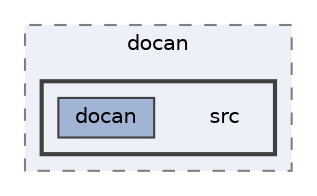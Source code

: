 digraph "src"
{
 // LATEX_PDF_SIZE
  bgcolor="transparent";
  edge [fontname=Helvetica,fontsize=10,labelfontname=Helvetica,labelfontsize=10];
  node [fontname=Helvetica,fontsize=10,shape=box,height=0.2,width=0.4];
  compound=true
  subgraph clusterdir_322d025bd143f9600b8d15d29484cc28 {
    graph [ bgcolor="#edf0f7", pencolor="grey50", label="docan", fontname=Helvetica,fontsize=10 style="filled,dashed", URL="dir_322d025bd143f9600b8d15d29484cc28.html",tooltip=""]
  subgraph clusterdir_f48ec84d69ecdbf2ff0abaed592c0c86 {
    graph [ bgcolor="#edf0f7", pencolor="grey25", label="", fontname=Helvetica,fontsize=10 style="filled,bold", URL="dir_f48ec84d69ecdbf2ff0abaed592c0c86.html",tooltip=""]
    dir_f48ec84d69ecdbf2ff0abaed592c0c86 [shape=plaintext, label="src"];
  dir_d79f023ed1bd067c541d166df742dd50 [label="docan", fillcolor="#a2b4d6", color="grey25", style="filled", URL="dir_d79f023ed1bd067c541d166df742dd50.html",tooltip=""];
  }
  }
}
